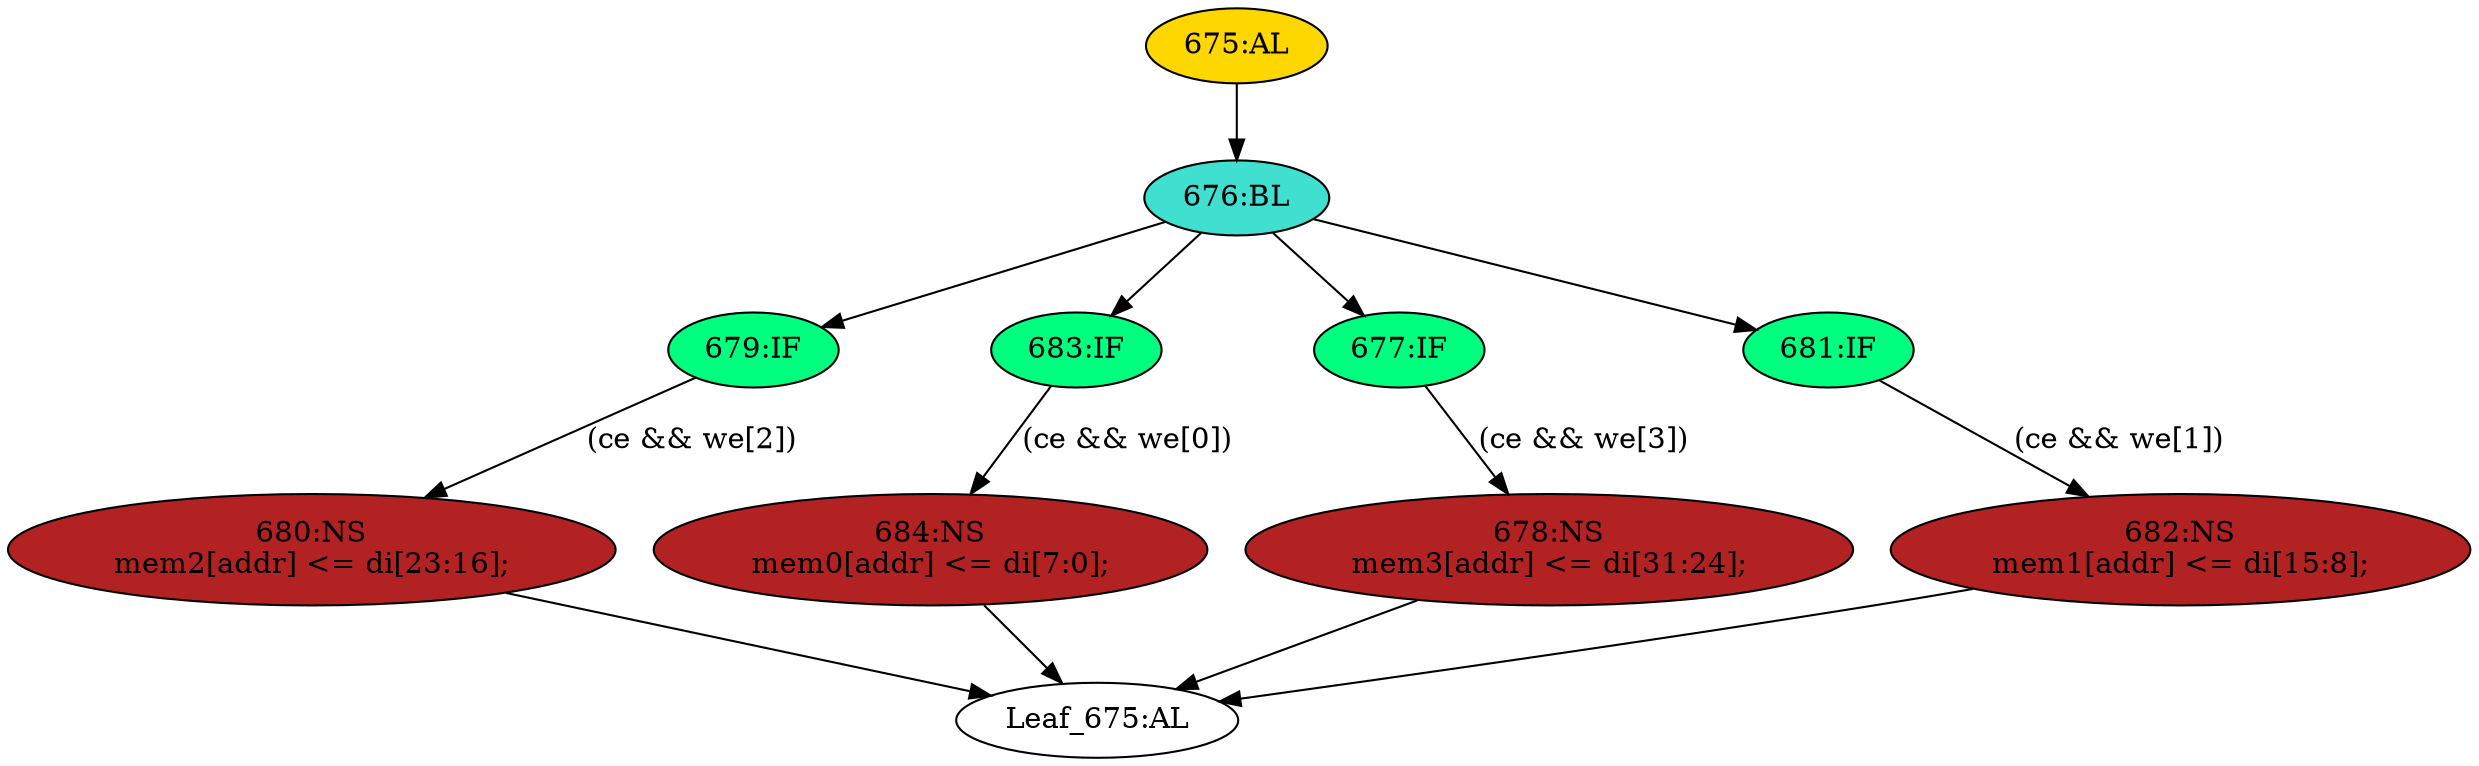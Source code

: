strict digraph "" {
	node [label="\N"];
	"684:NS"	 [ast="<pyverilog.vparser.ast.NonblockingSubstitution object at 0x7feacfb15d90>",
		fillcolor=firebrick,
		label="684:NS
mem0[addr] <= di[7:0];",
		statements="[<pyverilog.vparser.ast.NonblockingSubstitution object at 0x7feacfb15d90>]",
		style=filled,
		typ=NonblockingSubstitution];
	"Leaf_675:AL"	 [def_var="['mem1', 'mem0', 'mem3', 'mem2']",
		label="Leaf_675:AL"];
	"684:NS" -> "Leaf_675:AL"	 [cond="[]",
		lineno=None];
	"679:IF"	 [ast="<pyverilog.vparser.ast.IfStatement object at 0x7feacf629f10>",
		fillcolor=springgreen,
		label="679:IF",
		statements="[]",
		style=filled,
		typ=IfStatement];
	"680:NS"	 [ast="<pyverilog.vparser.ast.NonblockingSubstitution object at 0x7feacf629f50>",
		fillcolor=firebrick,
		label="680:NS
mem2[addr] <= di[23:16];",
		statements="[<pyverilog.vparser.ast.NonblockingSubstitution object at 0x7feacf629f50>]",
		style=filled,
		typ=NonblockingSubstitution];
	"679:IF" -> "680:NS"	 [cond="['ce', 'we']",
		label="(ce && we[2])",
		lineno=679];
	"676:BL"	 [ast="<pyverilog.vparser.ast.Block object at 0x7feacf629a50>",
		fillcolor=turquoise,
		label="676:BL",
		statements="[]",
		style=filled,
		typ=Block];
	"676:BL" -> "679:IF"	 [cond="[]",
		lineno=None];
	"683:IF"	 [ast="<pyverilog.vparser.ast.IfStatement object at 0x7feacf63b6d0>",
		fillcolor=springgreen,
		label="683:IF",
		statements="[]",
		style=filled,
		typ=IfStatement];
	"676:BL" -> "683:IF"	 [cond="[]",
		lineno=None];
	"677:IF"	 [ast="<pyverilog.vparser.ast.IfStatement object at 0x7feacf629a90>",
		fillcolor=springgreen,
		label="677:IF",
		statements="[]",
		style=filled,
		typ=IfStatement];
	"676:BL" -> "677:IF"	 [cond="[]",
		lineno=None];
	"681:IF"	 [ast="<pyverilog.vparser.ast.IfStatement object at 0x7feacfb15c50>",
		fillcolor=springgreen,
		label="681:IF",
		statements="[]",
		style=filled,
		typ=IfStatement];
	"676:BL" -> "681:IF"	 [cond="[]",
		lineno=None];
	"683:IF" -> "684:NS"	 [cond="['ce', 'we']",
		label="(ce && we[0])",
		lineno=683];
	"675:AL"	 [ast="<pyverilog.vparser.ast.Always object at 0x7feacf63b850>",
		clk_sens=True,
		fillcolor=gold,
		label="675:AL",
		sens="['clk']",
		statements="[]",
		style=filled,
		typ=Always,
		use_var="['we', 'ce', 'di']"];
	"675:AL" -> "676:BL"	 [cond="[]",
		lineno=None];
	"678:NS"	 [ast="<pyverilog.vparser.ast.NonblockingSubstitution object at 0x7feacf629b50>",
		fillcolor=firebrick,
		label="678:NS
mem3[addr] <= di[31:24];",
		statements="[<pyverilog.vparser.ast.NonblockingSubstitution object at 0x7feacf629b50>]",
		style=filled,
		typ=NonblockingSubstitution];
	"677:IF" -> "678:NS"	 [cond="['ce', 'we']",
		label="(ce && we[3])",
		lineno=677];
	"682:NS"	 [ast="<pyverilog.vparser.ast.NonblockingSubstitution object at 0x7feacfb15c10>",
		fillcolor=firebrick,
		label="682:NS
mem1[addr] <= di[15:8];",
		statements="[<pyverilog.vparser.ast.NonblockingSubstitution object at 0x7feacfb15c10>]",
		style=filled,
		typ=NonblockingSubstitution];
	"681:IF" -> "682:NS"	 [cond="['ce', 'we']",
		label="(ce && we[1])",
		lineno=681];
	"682:NS" -> "Leaf_675:AL"	 [cond="[]",
		lineno=None];
	"678:NS" -> "Leaf_675:AL"	 [cond="[]",
		lineno=None];
	"680:NS" -> "Leaf_675:AL"	 [cond="[]",
		lineno=None];
}
